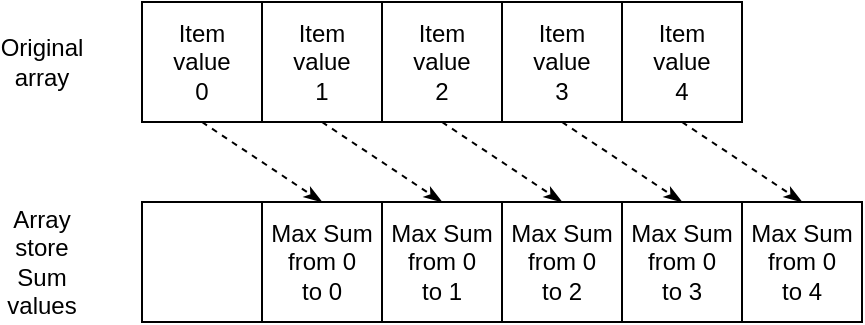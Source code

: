 <mxfile version="13.0.1" type="device" pages="3"><diagram id="g1AzEEloYOpt9Tqn2wEx" name="array_sum"><mxGraphModel dx="932" dy="658" grid="1" gridSize="10" guides="1" tooltips="1" connect="1" arrows="1" fold="1" page="1" pageScale="1" pageWidth="850" pageHeight="1100" math="0" shadow="0"><root><mxCell id="0"/><mxCell id="1" parent="0"/><mxCell id="ieD9Pb4NhrcAEd7X1irH-19" style="rounded=0;orthogonalLoop=1;jettySize=auto;html=1;exitX=0.5;exitY=1;exitDx=0;exitDy=0;entryX=0.5;entryY=0;entryDx=0;entryDy=0;dashed=1;endArrow=classicThin;endFill=1;" edge="1" parent="1" source="ieD9Pb4NhrcAEd7X1irH-1" target="ieD9Pb4NhrcAEd7X1irH-15"><mxGeometry relative="1" as="geometry"/></mxCell><mxCell id="ieD9Pb4NhrcAEd7X1irH-1" value="Item&lt;br&gt;value&lt;br&gt;0" style="rounded=0;whiteSpace=wrap;html=1;" vertex="1" parent="1"><mxGeometry x="80" y="80" width="60" height="60" as="geometry"/></mxCell><mxCell id="ieD9Pb4NhrcAEd7X1irH-20" style="edgeStyle=none;rounded=0;orthogonalLoop=1;jettySize=auto;html=1;exitX=0.5;exitY=1;exitDx=0;exitDy=0;entryX=0.5;entryY=0;entryDx=0;entryDy=0;dashed=1;endArrow=classicThin;endFill=1;" edge="1" parent="1" source="ieD9Pb4NhrcAEd7X1irH-4" target="ieD9Pb4NhrcAEd7X1irH-17"><mxGeometry relative="1" as="geometry"/></mxCell><mxCell id="ieD9Pb4NhrcAEd7X1irH-4" value="&lt;span&gt;Item&lt;/span&gt;&lt;br&gt;&lt;span&gt;value&lt;/span&gt;&lt;br&gt;1" style="rounded=0;whiteSpace=wrap;html=1;" vertex="1" parent="1"><mxGeometry x="140" y="80" width="60" height="60" as="geometry"/></mxCell><mxCell id="ieD9Pb4NhrcAEd7X1irH-24" style="edgeStyle=none;rounded=0;orthogonalLoop=1;jettySize=auto;html=1;exitX=0.5;exitY=1;exitDx=0;exitDy=0;entryX=0.5;entryY=0;entryDx=0;entryDy=0;dashed=1;endArrow=classicThin;endFill=1;" edge="1" parent="1" source="ieD9Pb4NhrcAEd7X1irH-5" target="ieD9Pb4NhrcAEd7X1irH-23"><mxGeometry relative="1" as="geometry"/></mxCell><mxCell id="ieD9Pb4NhrcAEd7X1irH-5" value="&lt;span&gt;Item&lt;/span&gt;&lt;br&gt;&lt;span&gt;value&lt;/span&gt;&lt;br&gt;4" style="rounded=0;whiteSpace=wrap;html=1;" vertex="1" parent="1"><mxGeometry x="320" y="80" width="60" height="60" as="geometry"/></mxCell><mxCell id="ieD9Pb4NhrcAEd7X1irH-21" style="edgeStyle=none;rounded=0;orthogonalLoop=1;jettySize=auto;html=1;exitX=0.5;exitY=1;exitDx=0;exitDy=0;entryX=0.5;entryY=0;entryDx=0;entryDy=0;dashed=1;endArrow=classicThin;endFill=1;" edge="1" parent="1" source="ieD9Pb4NhrcAEd7X1irH-6" target="ieD9Pb4NhrcAEd7X1irH-18"><mxGeometry relative="1" as="geometry"/></mxCell><mxCell id="ieD9Pb4NhrcAEd7X1irH-6" value="&lt;span&gt;Item&lt;/span&gt;&lt;br&gt;&lt;span&gt;value&lt;/span&gt;&lt;br&gt;2" style="rounded=0;whiteSpace=wrap;html=1;" vertex="1" parent="1"><mxGeometry x="200" y="80" width="60" height="60" as="geometry"/></mxCell><mxCell id="ieD9Pb4NhrcAEd7X1irH-22" style="edgeStyle=none;rounded=0;orthogonalLoop=1;jettySize=auto;html=1;exitX=0.5;exitY=1;exitDx=0;exitDy=0;entryX=0.5;entryY=0;entryDx=0;entryDy=0;dashed=1;endArrow=classicThin;endFill=1;" edge="1" parent="1" source="ieD9Pb4NhrcAEd7X1irH-7" target="ieD9Pb4NhrcAEd7X1irH-16"><mxGeometry relative="1" as="geometry"/></mxCell><mxCell id="ieD9Pb4NhrcAEd7X1irH-7" value="&lt;span&gt;Item&lt;/span&gt;&lt;br&gt;&lt;span&gt;value&lt;/span&gt;&lt;br&gt;3" style="rounded=0;whiteSpace=wrap;html=1;" vertex="1" parent="1"><mxGeometry x="260" y="80" width="60" height="60" as="geometry"/></mxCell><mxCell id="ieD9Pb4NhrcAEd7X1irH-14" value="" style="rounded=0;whiteSpace=wrap;html=1;" vertex="1" parent="1"><mxGeometry x="80" y="180" width="60" height="60" as="geometry"/></mxCell><mxCell id="ieD9Pb4NhrcAEd7X1irH-15" value="Max Sum&lt;br&gt;from 0&lt;br&gt;to 0" style="rounded=0;whiteSpace=wrap;html=1;" vertex="1" parent="1"><mxGeometry x="140" y="180" width="60" height="60" as="geometry"/></mxCell><mxCell id="ieD9Pb4NhrcAEd7X1irH-16" value="Max Sum&lt;br&gt;from 0&lt;br&gt;to 3" style="rounded=0;whiteSpace=wrap;html=1;" vertex="1" parent="1"><mxGeometry x="320" y="180" width="60" height="60" as="geometry"/></mxCell><mxCell id="ieD9Pb4NhrcAEd7X1irH-17" value="Max Sum&lt;br&gt;from 0&lt;br&gt;to 1" style="rounded=0;whiteSpace=wrap;html=1;" vertex="1" parent="1"><mxGeometry x="200" y="180" width="60" height="60" as="geometry"/></mxCell><mxCell id="ieD9Pb4NhrcAEd7X1irH-18" value="Max Sum&lt;br&gt;from 0&lt;br&gt;to 2" style="rounded=0;whiteSpace=wrap;html=1;" vertex="1" parent="1"><mxGeometry x="260" y="180" width="60" height="60" as="geometry"/></mxCell><mxCell id="ieD9Pb4NhrcAEd7X1irH-23" value="Max Sum&lt;br&gt;from 0&lt;br&gt;to 4" style="rounded=0;whiteSpace=wrap;html=1;" vertex="1" parent="1"><mxGeometry x="380" y="180" width="60" height="60" as="geometry"/></mxCell><mxCell id="ieD9Pb4NhrcAEd7X1irH-25" value="Original array" style="text;html=1;strokeColor=none;fillColor=none;align=center;verticalAlign=middle;whiteSpace=wrap;rounded=0;" vertex="1" parent="1"><mxGeometry x="10" y="100" width="40" height="20" as="geometry"/></mxCell><mxCell id="ieD9Pb4NhrcAEd7X1irH-26" value="Array store Sum values" style="text;html=1;strokeColor=none;fillColor=none;align=center;verticalAlign=middle;whiteSpace=wrap;rounded=0;" vertex="1" parent="1"><mxGeometry x="10" y="200" width="40" height="20" as="geometry"/></mxCell></root></mxGraphModel></diagram><diagram id="CChpm46aO9Paebu194RB" name="max_sum_of_every_case_of_k"><mxGraphModel dx="1553" dy="1097" grid="1" gridSize="10" guides="1" tooltips="1" connect="1" arrows="1" fold="1" page="1" pageScale="1" pageWidth="850" pageHeight="1100" math="0" shadow="0"><root><mxCell id="-5KDvoFkbaPLIS9SyO4j-0"/><mxCell id="-5KDvoFkbaPLIS9SyO4j-1" parent="-5KDvoFkbaPLIS9SyO4j-0"/><mxCell id="YcQyxsMBUcO-5IlbKG2a-0" style="rounded=0;orthogonalLoop=1;jettySize=auto;html=1;exitX=0.5;exitY=1;exitDx=0;exitDy=0;entryX=0.5;entryY=0;entryDx=0;entryDy=0;dashed=1;endArrow=classicThin;endFill=1;" edge="1" parent="-5KDvoFkbaPLIS9SyO4j-1" source="YcQyxsMBUcO-5IlbKG2a-1" target="YcQyxsMBUcO-5IlbKG2a-11"><mxGeometry relative="1" as="geometry"/></mxCell><mxCell id="YcQyxsMBUcO-5IlbKG2a-1" value="Item&lt;br&gt;value&lt;br&gt;0" style="rounded=0;whiteSpace=wrap;html=1;" vertex="1" parent="-5KDvoFkbaPLIS9SyO4j-1"><mxGeometry x="80" y="30" width="60" height="60" as="geometry"/></mxCell><mxCell id="YcQyxsMBUcO-5IlbKG2a-2" style="edgeStyle=none;rounded=0;orthogonalLoop=1;jettySize=auto;html=1;exitX=0.5;exitY=1;exitDx=0;exitDy=0;entryX=0.5;entryY=0;entryDx=0;entryDy=0;dashed=1;endArrow=classicThin;endFill=1;" edge="1" parent="-5KDvoFkbaPLIS9SyO4j-1" source="YcQyxsMBUcO-5IlbKG2a-3" target="YcQyxsMBUcO-5IlbKG2a-13"><mxGeometry relative="1" as="geometry"/></mxCell><mxCell id="YcQyxsMBUcO-5IlbKG2a-3" value="&lt;span&gt;Item&lt;/span&gt;&lt;br&gt;&lt;span&gt;value&lt;/span&gt;&lt;br&gt;1" style="rounded=0;whiteSpace=wrap;html=1;" vertex="1" parent="-5KDvoFkbaPLIS9SyO4j-1"><mxGeometry x="140" y="30" width="60" height="60" as="geometry"/></mxCell><mxCell id="YcQyxsMBUcO-5IlbKG2a-4" style="edgeStyle=none;rounded=0;orthogonalLoop=1;jettySize=auto;html=1;exitX=0.5;exitY=1;exitDx=0;exitDy=0;entryX=0.5;entryY=0;entryDx=0;entryDy=0;dashed=1;endArrow=classicThin;endFill=1;" edge="1" parent="-5KDvoFkbaPLIS9SyO4j-1" source="YcQyxsMBUcO-5IlbKG2a-5" target="YcQyxsMBUcO-5IlbKG2a-15"><mxGeometry relative="1" as="geometry"/></mxCell><mxCell id="YcQyxsMBUcO-5IlbKG2a-5" value="&lt;span&gt;Item&lt;/span&gt;&lt;br&gt;&lt;span&gt;value&lt;/span&gt;&lt;br&gt;4" style="rounded=0;whiteSpace=wrap;html=1;fillColor=#dae8fc;strokeColor=#6c8ebf;" vertex="1" parent="-5KDvoFkbaPLIS9SyO4j-1"><mxGeometry x="320" y="30" width="60" height="60" as="geometry"/></mxCell><mxCell id="YcQyxsMBUcO-5IlbKG2a-6" style="edgeStyle=none;rounded=0;orthogonalLoop=1;jettySize=auto;html=1;exitX=0.5;exitY=1;exitDx=0;exitDy=0;entryX=0.5;entryY=0;entryDx=0;entryDy=0;dashed=1;endArrow=classicThin;endFill=1;" edge="1" parent="-5KDvoFkbaPLIS9SyO4j-1" source="YcQyxsMBUcO-5IlbKG2a-7" target="YcQyxsMBUcO-5IlbKG2a-14"><mxGeometry relative="1" as="geometry"/></mxCell><mxCell id="YcQyxsMBUcO-5IlbKG2a-7" value="&lt;span&gt;Item&lt;/span&gt;&lt;br&gt;&lt;span&gt;value&lt;/span&gt;&lt;br&gt;2" style="rounded=0;whiteSpace=wrap;html=1;" vertex="1" parent="-5KDvoFkbaPLIS9SyO4j-1"><mxGeometry x="200" y="30" width="60" height="60" as="geometry"/></mxCell><mxCell id="YcQyxsMBUcO-5IlbKG2a-8" style="edgeStyle=none;rounded=0;orthogonalLoop=1;jettySize=auto;html=1;exitX=0.5;exitY=1;exitDx=0;exitDy=0;entryX=0.5;entryY=0;entryDx=0;entryDy=0;dashed=1;endArrow=classicThin;endFill=1;" edge="1" parent="-5KDvoFkbaPLIS9SyO4j-1" source="YcQyxsMBUcO-5IlbKG2a-9" target="YcQyxsMBUcO-5IlbKG2a-12"><mxGeometry relative="1" as="geometry"/></mxCell><mxCell id="YcQyxsMBUcO-5IlbKG2a-9" value="&lt;span&gt;Item&lt;/span&gt;&lt;br&gt;&lt;span&gt;value&lt;/span&gt;&lt;br&gt;3" style="rounded=0;whiteSpace=wrap;html=1;" vertex="1" parent="-5KDvoFkbaPLIS9SyO4j-1"><mxGeometry x="260" y="30" width="60" height="60" as="geometry"/></mxCell><mxCell id="YcQyxsMBUcO-5IlbKG2a-10" value="" style="rounded=0;whiteSpace=wrap;html=1;" vertex="1" parent="-5KDvoFkbaPLIS9SyO4j-1"><mxGeometry x="80" y="130" width="60" height="60" as="geometry"/></mxCell><mxCell id="YcQyxsMBUcO-5IlbKG2a-11" value="Max Sum&lt;br&gt;from 0&lt;br&gt;to 0" style="rounded=0;whiteSpace=wrap;html=1;" vertex="1" parent="-5KDvoFkbaPLIS9SyO4j-1"><mxGeometry x="140" y="130" width="60" height="60" as="geometry"/></mxCell><mxCell id="YcQyxsMBUcO-5IlbKG2a-12" value="Max Sum&lt;br&gt;from 0&lt;br&gt;to 3" style="rounded=0;whiteSpace=wrap;html=1;fillColor=#f8cecc;strokeColor=#b85450;" vertex="1" parent="-5KDvoFkbaPLIS9SyO4j-1"><mxGeometry x="320" y="130" width="60" height="60" as="geometry"/></mxCell><mxCell id="YcQyxsMBUcO-5IlbKG2a-13" value="Max Sum&lt;br&gt;from 0&lt;br&gt;to 1" style="rounded=0;whiteSpace=wrap;html=1;" vertex="1" parent="-5KDvoFkbaPLIS9SyO4j-1"><mxGeometry x="200" y="130" width="60" height="60" as="geometry"/></mxCell><mxCell id="YcQyxsMBUcO-5IlbKG2a-14" value="Max Sum&lt;br&gt;from 0&lt;br&gt;to 2" style="rounded=0;whiteSpace=wrap;html=1;" vertex="1" parent="-5KDvoFkbaPLIS9SyO4j-1"><mxGeometry x="260" y="130" width="60" height="60" as="geometry"/></mxCell><mxCell id="YcQyxsMBUcO-5IlbKG2a-15" value="Max Sum 4&lt;br&gt;(case 1)" style="rounded=0;whiteSpace=wrap;html=1;fillColor=#d5e8d4;strokeColor=#82b366;" vertex="1" parent="-5KDvoFkbaPLIS9SyO4j-1"><mxGeometry x="380" y="130" width="60" height="60" as="geometry"/></mxCell><mxCell id="YcQyxsMBUcO-5IlbKG2a-16" value="Original array" style="text;html=1;strokeColor=none;fillColor=none;align=center;verticalAlign=middle;whiteSpace=wrap;rounded=0;" vertex="1" parent="-5KDvoFkbaPLIS9SyO4j-1"><mxGeometry x="10" y="50" width="40" height="20" as="geometry"/></mxCell><mxCell id="YcQyxsMBUcO-5IlbKG2a-17" value="Array store Sum values" style="text;html=1;strokeColor=none;fillColor=none;align=center;verticalAlign=middle;whiteSpace=wrap;rounded=0;" vertex="1" parent="-5KDvoFkbaPLIS9SyO4j-1"><mxGeometry x="10" y="150" width="40" height="20" as="geometry"/></mxCell><mxCell id="YcQyxsMBUcO-5IlbKG2a-19" value="sub = 1" style="text;html=1;strokeColor=none;fillColor=none;align=center;verticalAlign=middle;whiteSpace=wrap;rounded=0;" vertex="1" parent="-5KDvoFkbaPLIS9SyO4j-1"><mxGeometry x="320" width="50" height="20" as="geometry"/></mxCell><mxCell id="YcQyxsMBUcO-5IlbKG2a-151" style="edgeStyle=orthogonalEdgeStyle;rounded=0;orthogonalLoop=1;jettySize=auto;html=1;exitX=1;exitY=0.5;exitDx=0;exitDy=0;entryX=0;entryY=0.5;entryDx=0;entryDy=0;endArrow=classicThin;endFill=1;fontSize=16;" edge="1" parent="-5KDvoFkbaPLIS9SyO4j-1" source="YcQyxsMBUcO-5IlbKG2a-39" target="YcQyxsMBUcO-5IlbKG2a-150"><mxGeometry relative="1" as="geometry"><Array as="points"><mxPoint x="1170" y="110"/><mxPoint x="1170" y="570"/></Array></mxGeometry></mxCell><mxCell id="YcQyxsMBUcO-5IlbKG2a-39" value="Max Sum 4&lt;br&gt;(case 1)" style="rounded=0;whiteSpace=wrap;html=1;fillColor=#d5e8d4;strokeColor=#82b366;" vertex="1" parent="-5KDvoFkbaPLIS9SyO4j-1"><mxGeometry x="780" y="80" width="60" height="60" as="geometry"/></mxCell><mxCell id="YcQyxsMBUcO-5IlbKG2a-40" value="=" style="text;html=1;strokeColor=none;fillColor=none;align=center;verticalAlign=middle;whiteSpace=wrap;rounded=0;fontSize=16;" vertex="1" parent="-5KDvoFkbaPLIS9SyO4j-1"><mxGeometry x="730" y="100" width="20" height="20" as="geometry"/></mxCell><mxCell id="YcQyxsMBUcO-5IlbKG2a-41" value="&lt;span&gt;Item&lt;/span&gt;&lt;br&gt;&lt;span&gt;value&lt;/span&gt;&lt;br&gt;4" style="rounded=0;whiteSpace=wrap;html=1;fillColor=#dae8fc;strokeColor=#6c8ebf;" vertex="1" parent="-5KDvoFkbaPLIS9SyO4j-1"><mxGeometry x="520" y="80" width="60" height="60" as="geometry"/></mxCell><mxCell id="YcQyxsMBUcO-5IlbKG2a-42" value="+" style="text;html=1;strokeColor=none;fillColor=none;align=center;verticalAlign=middle;whiteSpace=wrap;rounded=0;fontSize=16;" vertex="1" parent="-5KDvoFkbaPLIS9SyO4j-1"><mxGeometry x="600" y="100" width="20" height="20" as="geometry"/></mxCell><mxCell id="YcQyxsMBUcO-5IlbKG2a-43" value="Max Sum&lt;br&gt;from 0&lt;br&gt;to 3" style="rounded=0;whiteSpace=wrap;html=1;fillColor=#f8cecc;strokeColor=#b85450;" vertex="1" parent="-5KDvoFkbaPLIS9SyO4j-1"><mxGeometry x="640" y="80" width="60" height="60" as="geometry"/></mxCell><mxCell id="YcQyxsMBUcO-5IlbKG2a-95" style="rounded=0;orthogonalLoop=1;jettySize=auto;html=1;exitX=0.5;exitY=1;exitDx=0;exitDy=0;entryX=0.5;entryY=0;entryDx=0;entryDy=0;dashed=1;endArrow=classicThin;endFill=1;" edge="1" parent="-5KDvoFkbaPLIS9SyO4j-1" source="YcQyxsMBUcO-5IlbKG2a-96" target="YcQyxsMBUcO-5IlbKG2a-106"><mxGeometry relative="1" as="geometry"/></mxCell><mxCell id="YcQyxsMBUcO-5IlbKG2a-96" value="Item&lt;br&gt;value&lt;br&gt;0" style="rounded=0;whiteSpace=wrap;html=1;" vertex="1" parent="-5KDvoFkbaPLIS9SyO4j-1"><mxGeometry x="80" y="510" width="60" height="60" as="geometry"/></mxCell><mxCell id="YcQyxsMBUcO-5IlbKG2a-97" style="edgeStyle=none;rounded=0;orthogonalLoop=1;jettySize=auto;html=1;exitX=0.5;exitY=1;exitDx=0;exitDy=0;entryX=0.5;entryY=0;entryDx=0;entryDy=0;dashed=1;endArrow=classicThin;endFill=1;" edge="1" parent="-5KDvoFkbaPLIS9SyO4j-1" source="YcQyxsMBUcO-5IlbKG2a-98" target="YcQyxsMBUcO-5IlbKG2a-108"><mxGeometry relative="1" as="geometry"/></mxCell><mxCell id="YcQyxsMBUcO-5IlbKG2a-98" value="&lt;span&gt;Item&lt;/span&gt;&lt;br&gt;&lt;span&gt;value&lt;/span&gt;&lt;br&gt;1" style="rounded=0;whiteSpace=wrap;html=1;" vertex="1" parent="-5KDvoFkbaPLIS9SyO4j-1"><mxGeometry x="140" y="510" width="60" height="60" as="geometry"/></mxCell><mxCell id="YcQyxsMBUcO-5IlbKG2a-99" style="edgeStyle=none;rounded=0;orthogonalLoop=1;jettySize=auto;html=1;exitX=0.5;exitY=1;exitDx=0;exitDy=0;entryX=0.5;entryY=0;entryDx=0;entryDy=0;dashed=1;endArrow=classicThin;endFill=1;" edge="1" parent="-5KDvoFkbaPLIS9SyO4j-1" source="YcQyxsMBUcO-5IlbKG2a-100" target="YcQyxsMBUcO-5IlbKG2a-110"><mxGeometry relative="1" as="geometry"/></mxCell><mxCell id="YcQyxsMBUcO-5IlbKG2a-100" value="&lt;span&gt;Item&lt;/span&gt;&lt;br&gt;&lt;span&gt;value&lt;/span&gt;&lt;br&gt;4" style="rounded=0;whiteSpace=wrap;html=1;fillColor=#dae8fc;strokeColor=#6c8ebf;" vertex="1" parent="-5KDvoFkbaPLIS9SyO4j-1"><mxGeometry x="320" y="510" width="60" height="60" as="geometry"/></mxCell><mxCell id="YcQyxsMBUcO-5IlbKG2a-101" style="edgeStyle=none;rounded=0;orthogonalLoop=1;jettySize=auto;html=1;exitX=0.5;exitY=1;exitDx=0;exitDy=0;entryX=0.5;entryY=0;entryDx=0;entryDy=0;dashed=1;endArrow=classicThin;endFill=1;" edge="1" parent="-5KDvoFkbaPLIS9SyO4j-1" source="YcQyxsMBUcO-5IlbKG2a-102" target="YcQyxsMBUcO-5IlbKG2a-109"><mxGeometry relative="1" as="geometry"/></mxCell><mxCell id="YcQyxsMBUcO-5IlbKG2a-102" value="&lt;span&gt;Item&lt;/span&gt;&lt;br&gt;&lt;span&gt;value&lt;/span&gt;&lt;br&gt;2" style="rounded=0;whiteSpace=wrap;html=1;" vertex="1" parent="-5KDvoFkbaPLIS9SyO4j-1"><mxGeometry x="200" y="510" width="60" height="60" as="geometry"/></mxCell><mxCell id="YcQyxsMBUcO-5IlbKG2a-103" style="edgeStyle=none;rounded=0;orthogonalLoop=1;jettySize=auto;html=1;exitX=0.5;exitY=1;exitDx=0;exitDy=0;entryX=0.5;entryY=0;entryDx=0;entryDy=0;dashed=1;endArrow=classicThin;endFill=1;" edge="1" parent="-5KDvoFkbaPLIS9SyO4j-1" source="YcQyxsMBUcO-5IlbKG2a-104" target="YcQyxsMBUcO-5IlbKG2a-107"><mxGeometry relative="1" as="geometry"/></mxCell><mxCell id="YcQyxsMBUcO-5IlbKG2a-104" value="&lt;span&gt;Item&lt;/span&gt;&lt;br&gt;&lt;span&gt;value&lt;/span&gt;&lt;br&gt;3" style="rounded=0;whiteSpace=wrap;html=1;fillColor=#dae8fc;strokeColor=#6c8ebf;" vertex="1" parent="-5KDvoFkbaPLIS9SyO4j-1"><mxGeometry x="260" y="510" width="60" height="60" as="geometry"/></mxCell><mxCell id="YcQyxsMBUcO-5IlbKG2a-105" value="" style="rounded=0;whiteSpace=wrap;html=1;" vertex="1" parent="-5KDvoFkbaPLIS9SyO4j-1"><mxGeometry x="80" y="610" width="60" height="60" as="geometry"/></mxCell><mxCell id="YcQyxsMBUcO-5IlbKG2a-106" value="Max Sum&lt;br&gt;from 0&lt;br&gt;to 0" style="rounded=0;whiteSpace=wrap;html=1;" vertex="1" parent="-5KDvoFkbaPLIS9SyO4j-1"><mxGeometry x="140" y="610" width="60" height="60" as="geometry"/></mxCell><mxCell id="YcQyxsMBUcO-5IlbKG2a-107" value="Max Sum&lt;br&gt;from 0&lt;br&gt;to 3" style="rounded=0;whiteSpace=wrap;html=1;" vertex="1" parent="-5KDvoFkbaPLIS9SyO4j-1"><mxGeometry x="320" y="610" width="60" height="60" as="geometry"/></mxCell><mxCell id="YcQyxsMBUcO-5IlbKG2a-108" value="Max Sum&lt;br&gt;from 0&lt;br&gt;to 1" style="rounded=0;whiteSpace=wrap;html=1;" vertex="1" parent="-5KDvoFkbaPLIS9SyO4j-1"><mxGeometry x="200" y="610" width="60" height="60" as="geometry"/></mxCell><mxCell id="YcQyxsMBUcO-5IlbKG2a-109" value="Max Sum&lt;br&gt;from 0&lt;br&gt;to 2" style="rounded=0;whiteSpace=wrap;html=1;fillColor=#f8cecc;strokeColor=#b85450;" vertex="1" parent="-5KDvoFkbaPLIS9SyO4j-1"><mxGeometry x="260" y="610" width="60" height="60" as="geometry"/></mxCell><mxCell id="YcQyxsMBUcO-5IlbKG2a-110" value="Max Sum 4&lt;br&gt;(case 2)" style="rounded=0;whiteSpace=wrap;html=1;fillColor=#d5e8d4;strokeColor=#82b366;" vertex="1" parent="-5KDvoFkbaPLIS9SyO4j-1"><mxGeometry x="380" y="610" width="60" height="60" as="geometry"/></mxCell><mxCell id="YcQyxsMBUcO-5IlbKG2a-111" value="Original array" style="text;html=1;strokeColor=none;fillColor=none;align=center;verticalAlign=middle;whiteSpace=wrap;rounded=0;" vertex="1" parent="-5KDvoFkbaPLIS9SyO4j-1"><mxGeometry x="10" y="530" width="40" height="20" as="geometry"/></mxCell><mxCell id="YcQyxsMBUcO-5IlbKG2a-112" value="Array store Sum values" style="text;html=1;strokeColor=none;fillColor=none;align=center;verticalAlign=middle;whiteSpace=wrap;rounded=0;" vertex="1" parent="-5KDvoFkbaPLIS9SyO4j-1"><mxGeometry x="10" y="630" width="40" height="20" as="geometry"/></mxCell><mxCell id="YcQyxsMBUcO-5IlbKG2a-113" value="sub = 2" style="text;html=1;strokeColor=none;fillColor=none;align=center;verticalAlign=middle;whiteSpace=wrap;rounded=0;" vertex="1" parent="-5KDvoFkbaPLIS9SyO4j-1"><mxGeometry x="320" y="480" width="50" height="20" as="geometry"/></mxCell><mxCell id="YcQyxsMBUcO-5IlbKG2a-152" style="edgeStyle=orthogonalEdgeStyle;rounded=0;orthogonalLoop=1;jettySize=auto;html=1;exitX=1;exitY=0.5;exitDx=0;exitDy=0;entryX=0;entryY=0.5;entryDx=0;entryDy=0;endArrow=classicThin;endFill=1;fontSize=16;" edge="1" parent="-5KDvoFkbaPLIS9SyO4j-1" source="YcQyxsMBUcO-5IlbKG2a-114" target="YcQyxsMBUcO-5IlbKG2a-150"><mxGeometry relative="1" as="geometry"/></mxCell><mxCell id="YcQyxsMBUcO-5IlbKG2a-114" value="Max Sum 4&lt;br&gt;(case 2)" style="rounded=0;whiteSpace=wrap;html=1;fillColor=#d5e8d4;strokeColor=#82b366;" vertex="1" parent="-5KDvoFkbaPLIS9SyO4j-1"><mxGeometry x="880" y="540" width="60" height="60" as="geometry"/></mxCell><mxCell id="YcQyxsMBUcO-5IlbKG2a-115" value="=" style="text;html=1;strokeColor=none;fillColor=none;align=center;verticalAlign=middle;whiteSpace=wrap;rounded=0;fontSize=16;" vertex="1" parent="-5KDvoFkbaPLIS9SyO4j-1"><mxGeometry x="840" y="560" width="20" height="20" as="geometry"/></mxCell><mxCell id="YcQyxsMBUcO-5IlbKG2a-116" value="&lt;span&gt;Item&lt;/span&gt;&lt;br&gt;&lt;span&gt;value&lt;/span&gt;&lt;br&gt;4" style="rounded=0;whiteSpace=wrap;html=1;fillColor=#dae8fc;strokeColor=#6c8ebf;" vertex="1" parent="-5KDvoFkbaPLIS9SyO4j-1"><mxGeometry x="630" y="540" width="60" height="60" as="geometry"/></mxCell><mxCell id="YcQyxsMBUcO-5IlbKG2a-117" value="+" style="text;html=1;strokeColor=none;fillColor=none;align=center;verticalAlign=middle;whiteSpace=wrap;rounded=0;fontSize=16;" vertex="1" parent="-5KDvoFkbaPLIS9SyO4j-1"><mxGeometry x="710" y="560" width="20" height="20" as="geometry"/></mxCell><mxCell id="YcQyxsMBUcO-5IlbKG2a-118" value="Max Sum&lt;br&gt;from 0&lt;br&gt;to 2" style="rounded=0;whiteSpace=wrap;html=1;fillColor=#f8cecc;strokeColor=#b85450;" vertex="1" parent="-5KDvoFkbaPLIS9SyO4j-1"><mxGeometry x="750" y="540" width="60" height="60" as="geometry"/></mxCell><mxCell id="YcQyxsMBUcO-5IlbKG2a-119" value="&lt;span&gt;Item&lt;/span&gt;&lt;br&gt;&lt;span&gt;value&lt;/span&gt;&lt;br&gt;3" style="rounded=0;whiteSpace=wrap;html=1;fillColor=#dae8fc;strokeColor=#6c8ebf;" vertex="1" parent="-5KDvoFkbaPLIS9SyO4j-1"><mxGeometry x="520" y="540" width="60" height="60" as="geometry"/></mxCell><mxCell id="YcQyxsMBUcO-5IlbKG2a-120" value="+" style="text;html=1;strokeColor=none;fillColor=none;align=center;verticalAlign=middle;whiteSpace=wrap;rounded=0;fontSize=16;" vertex="1" parent="-5KDvoFkbaPLIS9SyO4j-1"><mxGeometry x="600" y="560" width="20" height="20" as="geometry"/></mxCell><mxCell id="YcQyxsMBUcO-5IlbKG2a-121" style="rounded=0;orthogonalLoop=1;jettySize=auto;html=1;exitX=0.5;exitY=1;exitDx=0;exitDy=0;entryX=0.5;entryY=0;entryDx=0;entryDy=0;dashed=1;endArrow=classicThin;endFill=1;" edge="1" parent="-5KDvoFkbaPLIS9SyO4j-1" source="YcQyxsMBUcO-5IlbKG2a-122" target="YcQyxsMBUcO-5IlbKG2a-132"><mxGeometry relative="1" as="geometry"/></mxCell><mxCell id="YcQyxsMBUcO-5IlbKG2a-122" value="Item&lt;br&gt;value&lt;br&gt;0" style="rounded=0;whiteSpace=wrap;html=1;" vertex="1" parent="-5KDvoFkbaPLIS9SyO4j-1"><mxGeometry x="80" y="980" width="60" height="60" as="geometry"/></mxCell><mxCell id="YcQyxsMBUcO-5IlbKG2a-123" style="edgeStyle=none;rounded=0;orthogonalLoop=1;jettySize=auto;html=1;exitX=0.5;exitY=1;exitDx=0;exitDy=0;entryX=0.5;entryY=0;entryDx=0;entryDy=0;dashed=1;endArrow=classicThin;endFill=1;" edge="1" parent="-5KDvoFkbaPLIS9SyO4j-1" source="YcQyxsMBUcO-5IlbKG2a-124" target="YcQyxsMBUcO-5IlbKG2a-134"><mxGeometry relative="1" as="geometry"/></mxCell><mxCell id="YcQyxsMBUcO-5IlbKG2a-124" value="&lt;span&gt;Item&lt;/span&gt;&lt;br&gt;&lt;span&gt;value&lt;/span&gt;&lt;br&gt;1" style="rounded=0;whiteSpace=wrap;html=1;" vertex="1" parent="-5KDvoFkbaPLIS9SyO4j-1"><mxGeometry x="140" y="980" width="60" height="60" as="geometry"/></mxCell><mxCell id="YcQyxsMBUcO-5IlbKG2a-125" style="edgeStyle=none;rounded=0;orthogonalLoop=1;jettySize=auto;html=1;exitX=0.5;exitY=1;exitDx=0;exitDy=0;entryX=0.5;entryY=0;entryDx=0;entryDy=0;dashed=1;endArrow=classicThin;endFill=1;" edge="1" parent="-5KDvoFkbaPLIS9SyO4j-1" source="YcQyxsMBUcO-5IlbKG2a-126" target="YcQyxsMBUcO-5IlbKG2a-136"><mxGeometry relative="1" as="geometry"/></mxCell><mxCell id="YcQyxsMBUcO-5IlbKG2a-126" value="&lt;span&gt;Item&lt;/span&gt;&lt;br&gt;&lt;span&gt;value&lt;/span&gt;&lt;br&gt;4" style="rounded=0;whiteSpace=wrap;html=1;fillColor=#dae8fc;strokeColor=#6c8ebf;" vertex="1" parent="-5KDvoFkbaPLIS9SyO4j-1"><mxGeometry x="320" y="980" width="60" height="60" as="geometry"/></mxCell><mxCell id="YcQyxsMBUcO-5IlbKG2a-127" style="edgeStyle=none;rounded=0;orthogonalLoop=1;jettySize=auto;html=1;exitX=0.5;exitY=1;exitDx=0;exitDy=0;entryX=0.5;entryY=0;entryDx=0;entryDy=0;dashed=1;endArrow=classicThin;endFill=1;" edge="1" parent="-5KDvoFkbaPLIS9SyO4j-1" source="YcQyxsMBUcO-5IlbKG2a-128" target="YcQyxsMBUcO-5IlbKG2a-135"><mxGeometry relative="1" as="geometry"/></mxCell><mxCell id="YcQyxsMBUcO-5IlbKG2a-128" value="&lt;span&gt;Item&lt;/span&gt;&lt;br&gt;&lt;span&gt;value&lt;/span&gt;&lt;br&gt;2" style="rounded=0;whiteSpace=wrap;html=1;fillColor=#dae8fc;strokeColor=#6c8ebf;" vertex="1" parent="-5KDvoFkbaPLIS9SyO4j-1"><mxGeometry x="200" y="980" width="60" height="60" as="geometry"/></mxCell><mxCell id="YcQyxsMBUcO-5IlbKG2a-129" style="edgeStyle=none;rounded=0;orthogonalLoop=1;jettySize=auto;html=1;exitX=0.5;exitY=1;exitDx=0;exitDy=0;entryX=0.5;entryY=0;entryDx=0;entryDy=0;dashed=1;endArrow=classicThin;endFill=1;" edge="1" parent="-5KDvoFkbaPLIS9SyO4j-1" source="YcQyxsMBUcO-5IlbKG2a-130" target="YcQyxsMBUcO-5IlbKG2a-133"><mxGeometry relative="1" as="geometry"/></mxCell><mxCell id="YcQyxsMBUcO-5IlbKG2a-130" value="&lt;span&gt;Item&lt;/span&gt;&lt;br&gt;&lt;span&gt;value&lt;/span&gt;&lt;br&gt;3" style="rounded=0;whiteSpace=wrap;html=1;fillColor=#dae8fc;strokeColor=#6c8ebf;" vertex="1" parent="-5KDvoFkbaPLIS9SyO4j-1"><mxGeometry x="260" y="980" width="60" height="60" as="geometry"/></mxCell><mxCell id="YcQyxsMBUcO-5IlbKG2a-131" value="" style="rounded=0;whiteSpace=wrap;html=1;" vertex="1" parent="-5KDvoFkbaPLIS9SyO4j-1"><mxGeometry x="80" y="1080" width="60" height="60" as="geometry"/></mxCell><mxCell id="YcQyxsMBUcO-5IlbKG2a-132" value="Max Sum&lt;br&gt;from 0&lt;br&gt;to 0" style="rounded=0;whiteSpace=wrap;html=1;" vertex="1" parent="-5KDvoFkbaPLIS9SyO4j-1"><mxGeometry x="140" y="1080" width="60" height="60" as="geometry"/></mxCell><mxCell id="YcQyxsMBUcO-5IlbKG2a-133" value="Max Sum&lt;br&gt;from 0&lt;br&gt;to 3" style="rounded=0;whiteSpace=wrap;html=1;" vertex="1" parent="-5KDvoFkbaPLIS9SyO4j-1"><mxGeometry x="320" y="1080" width="60" height="60" as="geometry"/></mxCell><mxCell id="YcQyxsMBUcO-5IlbKG2a-134" value="Max Sum&lt;br&gt;from 0&lt;br&gt;to 1" style="rounded=0;whiteSpace=wrap;html=1;fillColor=#f8cecc;strokeColor=#b85450;" vertex="1" parent="-5KDvoFkbaPLIS9SyO4j-1"><mxGeometry x="200" y="1080" width="60" height="60" as="geometry"/></mxCell><mxCell id="YcQyxsMBUcO-5IlbKG2a-135" value="Max Sum&lt;br&gt;from 0&lt;br&gt;to 2" style="rounded=0;whiteSpace=wrap;html=1;" vertex="1" parent="-5KDvoFkbaPLIS9SyO4j-1"><mxGeometry x="260" y="1080" width="60" height="60" as="geometry"/></mxCell><mxCell id="YcQyxsMBUcO-5IlbKG2a-136" value="Max Sum 4&lt;br&gt;(case 3)" style="rounded=0;whiteSpace=wrap;html=1;fillColor=#d5e8d4;strokeColor=#82b366;" vertex="1" parent="-5KDvoFkbaPLIS9SyO4j-1"><mxGeometry x="380" y="1080" width="60" height="60" as="geometry"/></mxCell><mxCell id="YcQyxsMBUcO-5IlbKG2a-137" value="Original array" style="text;html=1;strokeColor=none;fillColor=none;align=center;verticalAlign=middle;whiteSpace=wrap;rounded=0;" vertex="1" parent="-5KDvoFkbaPLIS9SyO4j-1"><mxGeometry x="10" y="1000" width="40" height="20" as="geometry"/></mxCell><mxCell id="YcQyxsMBUcO-5IlbKG2a-138" value="Array store Sum values" style="text;html=1;strokeColor=none;fillColor=none;align=center;verticalAlign=middle;whiteSpace=wrap;rounded=0;" vertex="1" parent="-5KDvoFkbaPLIS9SyO4j-1"><mxGeometry x="10" y="1100" width="40" height="20" as="geometry"/></mxCell><mxCell id="YcQyxsMBUcO-5IlbKG2a-139" value="sub = 3" style="text;html=1;strokeColor=none;fillColor=none;align=center;verticalAlign=middle;whiteSpace=wrap;rounded=0;" vertex="1" parent="-5KDvoFkbaPLIS9SyO4j-1"><mxGeometry x="320" y="950" width="50" height="20" as="geometry"/></mxCell><mxCell id="YcQyxsMBUcO-5IlbKG2a-153" style="edgeStyle=orthogonalEdgeStyle;rounded=0;orthogonalLoop=1;jettySize=auto;html=1;exitX=1;exitY=0.5;exitDx=0;exitDy=0;endArrow=classicThin;endFill=1;fontSize=16;entryX=0;entryY=0.5;entryDx=0;entryDy=0;" edge="1" parent="-5KDvoFkbaPLIS9SyO4j-1" source="YcQyxsMBUcO-5IlbKG2a-140" target="YcQyxsMBUcO-5IlbKG2a-150"><mxGeometry relative="1" as="geometry"><mxPoint x="760" y="760.0" as="targetPoint"/></mxGeometry></mxCell><mxCell id="YcQyxsMBUcO-5IlbKG2a-154" value="Get max value" style="edgeLabel;html=1;align=center;verticalAlign=middle;resizable=0;points=[];fontSize=16;" vertex="1" connectable="0" parent="YcQyxsMBUcO-5IlbKG2a-153"><mxGeometry x="0.662" y="2" relative="1" as="geometry"><mxPoint x="-1" as="offset"/></mxGeometry></mxCell><mxCell id="YcQyxsMBUcO-5IlbKG2a-140" value="Max Sum 4&lt;br&gt;(case 3)" style="rounded=0;whiteSpace=wrap;html=1;fillColor=#d5e8d4;strokeColor=#82b366;" vertex="1" parent="-5KDvoFkbaPLIS9SyO4j-1"><mxGeometry x="980" y="1010" width="60" height="60" as="geometry"/></mxCell><mxCell id="YcQyxsMBUcO-5IlbKG2a-141" value="=" style="text;html=1;strokeColor=none;fillColor=none;align=center;verticalAlign=middle;whiteSpace=wrap;rounded=0;fontSize=16;" vertex="1" parent="-5KDvoFkbaPLIS9SyO4j-1"><mxGeometry x="950" y="1030" width="20" height="20" as="geometry"/></mxCell><mxCell id="YcQyxsMBUcO-5IlbKG2a-142" value="&lt;span&gt;Item&lt;/span&gt;&lt;br&gt;&lt;span&gt;value&lt;/span&gt;&lt;br&gt;4" style="rounded=0;whiteSpace=wrap;html=1;fillColor=#dae8fc;strokeColor=#6c8ebf;" vertex="1" parent="-5KDvoFkbaPLIS9SyO4j-1"><mxGeometry x="750" y="1010" width="60" height="60" as="geometry"/></mxCell><mxCell id="YcQyxsMBUcO-5IlbKG2a-143" value="+" style="text;html=1;strokeColor=none;fillColor=none;align=center;verticalAlign=middle;whiteSpace=wrap;rounded=0;fontSize=16;" vertex="1" parent="-5KDvoFkbaPLIS9SyO4j-1"><mxGeometry x="830" y="1030" width="20" height="20" as="geometry"/></mxCell><mxCell id="YcQyxsMBUcO-5IlbKG2a-144" value="Max Sum&lt;br&gt;from 0&lt;br&gt;to 1" style="rounded=0;whiteSpace=wrap;html=1;fillColor=#f8cecc;strokeColor=#b85450;" vertex="1" parent="-5KDvoFkbaPLIS9SyO4j-1"><mxGeometry x="870" y="1010" width="60" height="60" as="geometry"/></mxCell><mxCell id="YcQyxsMBUcO-5IlbKG2a-145" value="&lt;span&gt;Item&lt;/span&gt;&lt;br&gt;&lt;span&gt;value&lt;/span&gt;&lt;br&gt;3" style="rounded=0;whiteSpace=wrap;html=1;fillColor=#dae8fc;strokeColor=#6c8ebf;" vertex="1" parent="-5KDvoFkbaPLIS9SyO4j-1"><mxGeometry x="640" y="1010" width="60" height="60" as="geometry"/></mxCell><mxCell id="YcQyxsMBUcO-5IlbKG2a-146" value="+" style="text;html=1;strokeColor=none;fillColor=none;align=center;verticalAlign=middle;whiteSpace=wrap;rounded=0;fontSize=16;" vertex="1" parent="-5KDvoFkbaPLIS9SyO4j-1"><mxGeometry x="720" y="1030" width="20" height="20" as="geometry"/></mxCell><mxCell id="YcQyxsMBUcO-5IlbKG2a-147" value="&lt;span&gt;Item&lt;/span&gt;&lt;br&gt;&lt;span&gt;value&lt;/span&gt;&lt;br&gt;2" style="rounded=0;whiteSpace=wrap;html=1;fillColor=#dae8fc;strokeColor=#6c8ebf;" vertex="1" parent="-5KDvoFkbaPLIS9SyO4j-1"><mxGeometry x="520" y="1010" width="60" height="60" as="geometry"/></mxCell><mxCell id="YcQyxsMBUcO-5IlbKG2a-148" value="+" style="text;html=1;strokeColor=none;fillColor=none;align=center;verticalAlign=middle;whiteSpace=wrap;rounded=0;fontSize=16;" vertex="1" parent="-5KDvoFkbaPLIS9SyO4j-1"><mxGeometry x="600" y="1030" width="20" height="20" as="geometry"/></mxCell><mxCell id="YcQyxsMBUcO-5IlbKG2a-150" value="Final Max Sum 4" style="rounded=0;whiteSpace=wrap;html=1;fillColor=#d5e8d4;strokeColor=#82b366;" vertex="1" parent="-5KDvoFkbaPLIS9SyO4j-1"><mxGeometry x="1310" y="540" width="60" height="60" as="geometry"/></mxCell></root></mxGraphModel></diagram><diagram id="3L0T-XeeeqYKwb3SXLaq" name="max_item_in_sub"><mxGraphModel dx="932" dy="658" grid="1" gridSize="10" guides="1" tooltips="1" connect="1" arrows="1" fold="1" page="1" pageScale="1" pageWidth="850" pageHeight="1100" math="0" shadow="0"><root><mxCell id="li7P5rO-iKhw54ATEl13-0"/><mxCell id="li7P5rO-iKhw54ATEl13-1" parent="li7P5rO-iKhw54ATEl13-0"/><mxCell id="asUuHKIbDPhqtBq4FVoH-0" value="1" style="rounded=0;whiteSpace=wrap;html=1;" vertex="1" parent="li7P5rO-iKhw54ATEl13-1"><mxGeometry x="80" y="30" width="60" height="60" as="geometry"/></mxCell><mxCell id="asUuHKIbDPhqtBq4FVoH-1" value="3" style="rounded=0;whiteSpace=wrap;html=1;" vertex="1" parent="li7P5rO-iKhw54ATEl13-1"><mxGeometry x="140" y="30" width="60" height="60" as="geometry"/></mxCell><mxCell id="asUuHKIbDPhqtBq4FVoH-2" value="2" style="rounded=0;whiteSpace=wrap;html=1;fillColor=#dae8fc;strokeColor=#6c8ebf;" vertex="1" parent="li7P5rO-iKhw54ATEl13-1"><mxGeometry x="320" y="30" width="60" height="60" as="geometry"/></mxCell><mxCell id="asUuHKIbDPhqtBq4FVoH-3" value="4" style="rounded=0;whiteSpace=wrap;html=1;" vertex="1" parent="li7P5rO-iKhw54ATEl13-1"><mxGeometry x="200" y="30" width="60" height="60" as="geometry"/></mxCell><mxCell id="asUuHKIbDPhqtBq4FVoH-4" value="1" style="rounded=0;whiteSpace=wrap;html=1;" vertex="1" parent="li7P5rO-iKhw54ATEl13-1"><mxGeometry x="260" y="30" width="60" height="60" as="geometry"/></mxCell><mxCell id="asUuHKIbDPhqtBq4FVoH-5" value="Original array" style="text;html=1;strokeColor=none;fillColor=none;align=center;verticalAlign=middle;whiteSpace=wrap;rounded=0;" vertex="1" parent="li7P5rO-iKhw54ATEl13-1"><mxGeometry x="10" y="50" width="40" height="20" as="geometry"/></mxCell><mxCell id="asUuHKIbDPhqtBq4FVoH-6" value="sub = 1" style="text;html=1;strokeColor=none;fillColor=none;align=center;verticalAlign=middle;whiteSpace=wrap;rounded=0;" vertex="1" parent="li7P5rO-iKhw54ATEl13-1"><mxGeometry x="320" width="50" height="20" as="geometry"/></mxCell><mxCell id="lMI8yBkhrbZZkeKc62sm-0" value="1" style="rounded=0;whiteSpace=wrap;html=1;" vertex="1" parent="li7P5rO-iKhw54ATEl13-1"><mxGeometry x="80" y="160" width="60" height="60" as="geometry"/></mxCell><mxCell id="lMI8yBkhrbZZkeKc62sm-1" value="3" style="rounded=0;whiteSpace=wrap;html=1;" vertex="1" parent="li7P5rO-iKhw54ATEl13-1"><mxGeometry x="140" y="160" width="60" height="60" as="geometry"/></mxCell><mxCell id="lMI8yBkhrbZZkeKc62sm-2" value="2" style="rounded=0;whiteSpace=wrap;html=1;fillColor=#dae8fc;strokeColor=#6c8ebf;" vertex="1" parent="li7P5rO-iKhw54ATEl13-1"><mxGeometry x="320" y="160" width="60" height="60" as="geometry"/></mxCell><mxCell id="lMI8yBkhrbZZkeKc62sm-3" value="4" style="rounded=0;whiteSpace=wrap;html=1;" vertex="1" parent="li7P5rO-iKhw54ATEl13-1"><mxGeometry x="200" y="160" width="60" height="60" as="geometry"/></mxCell><mxCell id="lMI8yBkhrbZZkeKc62sm-4" value="2" style="rounded=0;whiteSpace=wrap;html=1;fillColor=#dae8fc;strokeColor=#6c8ebf;" vertex="1" parent="li7P5rO-iKhw54ATEl13-1"><mxGeometry x="260" y="160" width="60" height="60" as="geometry"/></mxCell><mxCell id="lMI8yBkhrbZZkeKc62sm-5" value="Original array" style="text;html=1;strokeColor=none;fillColor=none;align=center;verticalAlign=middle;whiteSpace=wrap;rounded=0;" vertex="1" parent="li7P5rO-iKhw54ATEl13-1"><mxGeometry x="10" y="180" width="40" height="20" as="geometry"/></mxCell><mxCell id="lMI8yBkhrbZZkeKc62sm-6" value="sub = 2" style="text;html=1;strokeColor=none;fillColor=none;align=center;verticalAlign=middle;whiteSpace=wrap;rounded=0;" vertex="1" parent="li7P5rO-iKhw54ATEl13-1"><mxGeometry x="320" y="130" width="50" height="20" as="geometry"/></mxCell><mxCell id="lMI8yBkhrbZZkeKc62sm-21" value="1" style="rounded=0;whiteSpace=wrap;html=1;" vertex="1" parent="li7P5rO-iKhw54ATEl13-1"><mxGeometry x="80" y="280" width="60" height="60" as="geometry"/></mxCell><mxCell id="lMI8yBkhrbZZkeKc62sm-22" value="3" style="rounded=0;whiteSpace=wrap;html=1;" vertex="1" parent="li7P5rO-iKhw54ATEl13-1"><mxGeometry x="140" y="280" width="60" height="60" as="geometry"/></mxCell><mxCell id="lMI8yBkhrbZZkeKc62sm-23" value="4" style="rounded=0;whiteSpace=wrap;html=1;fillColor=#dae8fc;strokeColor=#6c8ebf;" vertex="1" parent="li7P5rO-iKhw54ATEl13-1"><mxGeometry x="320" y="280" width="60" height="60" as="geometry"/></mxCell><mxCell id="lMI8yBkhrbZZkeKc62sm-24" value="4" style="rounded=0;whiteSpace=wrap;html=1;fillColor=#dae8fc;strokeColor=#6c8ebf;" vertex="1" parent="li7P5rO-iKhw54ATEl13-1"><mxGeometry x="200" y="280" width="60" height="60" as="geometry"/></mxCell><mxCell id="lMI8yBkhrbZZkeKc62sm-25" value="4" style="rounded=0;whiteSpace=wrap;html=1;fillColor=#dae8fc;strokeColor=#6c8ebf;" vertex="1" parent="li7P5rO-iKhw54ATEl13-1"><mxGeometry x="260" y="280" width="60" height="60" as="geometry"/></mxCell><mxCell id="lMI8yBkhrbZZkeKc62sm-26" value="Original array" style="text;html=1;strokeColor=none;fillColor=none;align=center;verticalAlign=middle;whiteSpace=wrap;rounded=0;" vertex="1" parent="li7P5rO-iKhw54ATEl13-1"><mxGeometry x="10" y="300" width="40" height="20" as="geometry"/></mxCell><mxCell id="lMI8yBkhrbZZkeKc62sm-27" value="sub = 3" style="text;html=1;strokeColor=none;fillColor=none;align=center;verticalAlign=middle;whiteSpace=wrap;rounded=0;" vertex="1" parent="li7P5rO-iKhw54ATEl13-1"><mxGeometry x="320" y="250" width="50" height="20" as="geometry"/></mxCell></root></mxGraphModel></diagram></mxfile>